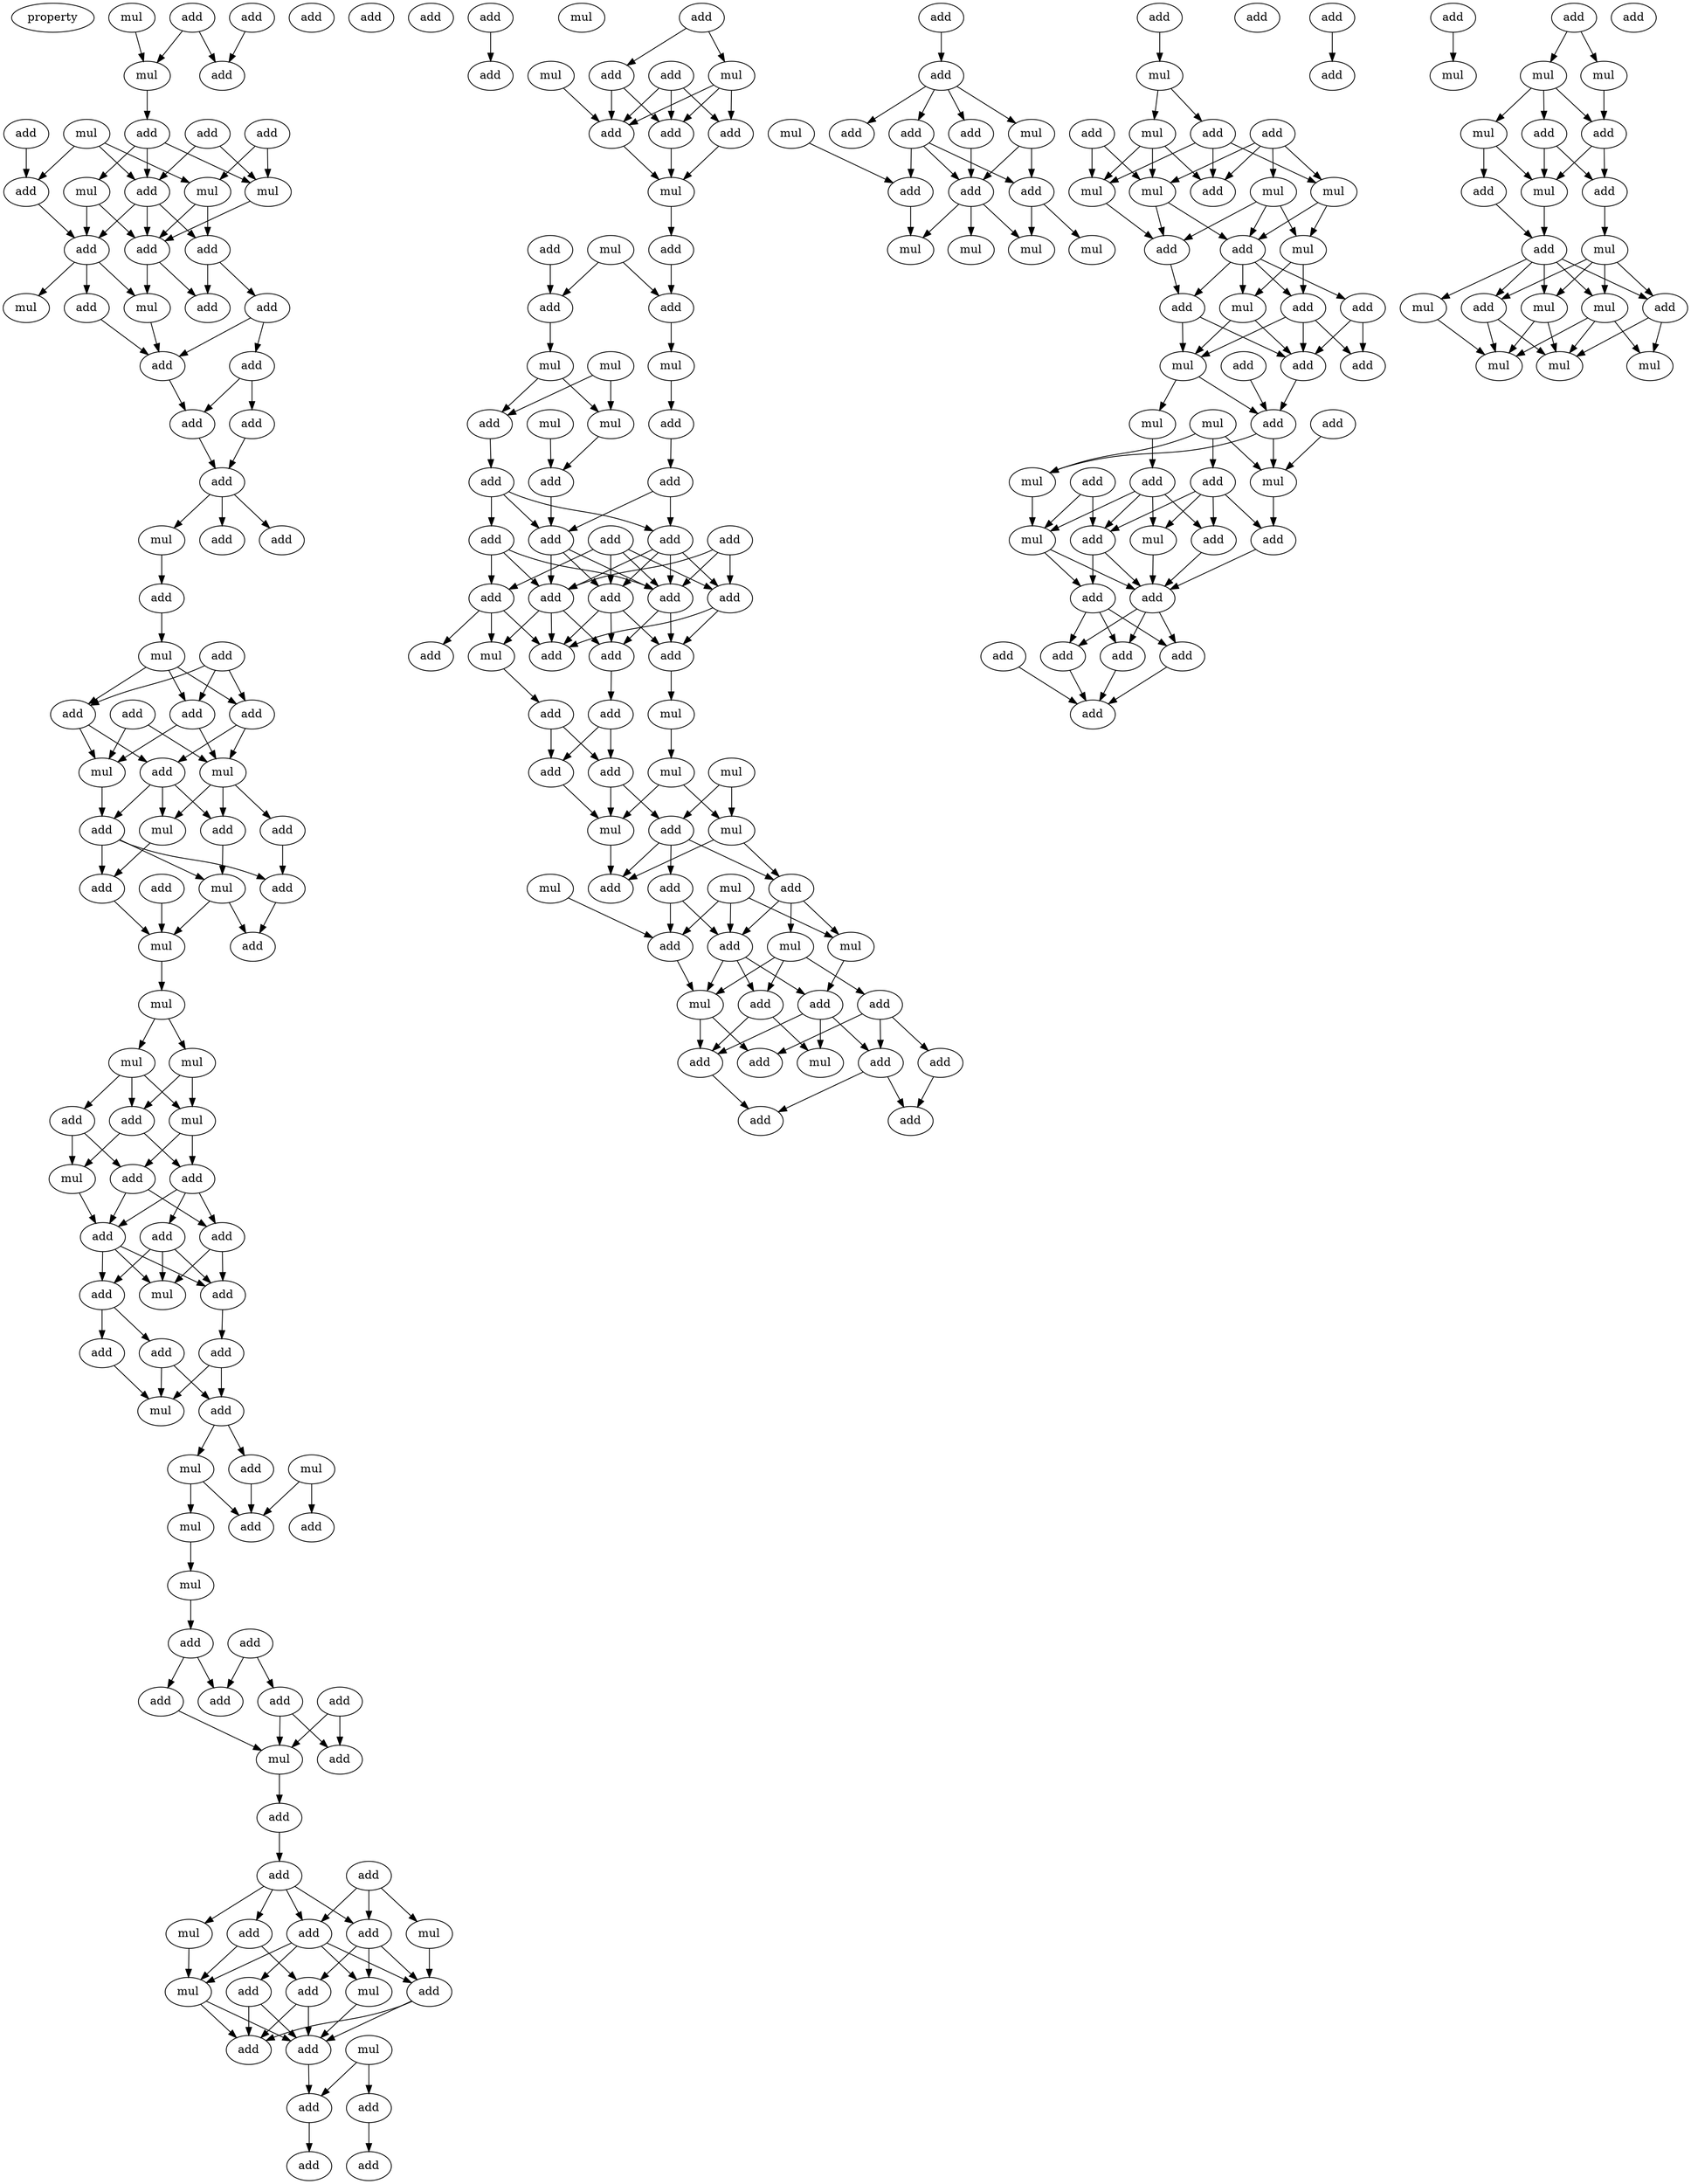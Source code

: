 digraph {
    node [fontcolor=black]
    property [mul=2,lf=1.3]
    0 [ label = add ];
    1 [ label = add ];
    2 [ label = add ];
    3 [ label = mul ];
    4 [ label = mul ];
    5 [ label = add ];
    6 [ label = add ];
    7 [ label = mul ];
    8 [ label = add ];
    9 [ label = add ];
    10 [ label = add ];
    11 [ label = mul ];
    12 [ label = add ];
    13 [ label = mul ];
    14 [ label = mul ];
    15 [ label = add ];
    16 [ label = add ];
    17 [ label = add ];
    18 [ label = add ];
    19 [ label = add ];
    20 [ label = mul ];
    21 [ label = add ];
    22 [ label = add ];
    23 [ label = mul ];
    24 [ label = add ];
    25 [ label = add ];
    26 [ label = add ];
    27 [ label = add ];
    28 [ label = add ];
    29 [ label = mul ];
    30 [ label = add ];
    31 [ label = add ];
    32 [ label = add ];
    33 [ label = add ];
    34 [ label = add ];
    35 [ label = mul ];
    36 [ label = add ];
    37 [ label = add ];
    38 [ label = add ];
    39 [ label = add ];
    40 [ label = add ];
    41 [ label = add ];
    42 [ label = mul ];
    43 [ label = mul ];
    44 [ label = add ];
    45 [ label = add ];
    46 [ label = mul ];
    47 [ label = add ];
    48 [ label = add ];
    49 [ label = add ];
    50 [ label = add ];
    51 [ label = mul ];
    52 [ label = add ];
    53 [ label = mul ];
    54 [ label = mul ];
    55 [ label = mul ];
    56 [ label = mul ];
    57 [ label = add ];
    58 [ label = add ];
    59 [ label = mul ];
    60 [ label = add ];
    61 [ label = add ];
    62 [ label = mul ];
    63 [ label = add ];
    64 [ label = add ];
    65 [ label = add ];
    66 [ label = mul ];
    67 [ label = add ];
    68 [ label = add ];
    69 [ label = add ];
    70 [ label = add ];
    71 [ label = add ];
    72 [ label = add ];
    73 [ label = mul ];
    74 [ label = add ];
    75 [ label = mul ];
    76 [ label = mul ];
    77 [ label = add ];
    78 [ label = mul ];
    79 [ label = add ];
    80 [ label = mul ];
    81 [ label = add ];
    82 [ label = add ];
    83 [ label = add ];
    84 [ label = add ];
    85 [ label = add ];
    86 [ label = add ];
    87 [ label = add ];
    88 [ label = add ];
    89 [ label = mul ];
    90 [ label = add ];
    91 [ label = add ];
    92 [ label = add ];
    93 [ label = add ];
    94 [ label = mul ];
    95 [ label = mul ];
    96 [ label = add ];
    97 [ label = add ];
    98 [ label = add ];
    99 [ label = mul ];
    100 [ label = add ];
    101 [ label = add ];
    102 [ label = add ];
    103 [ label = mul ];
    104 [ label = mul ];
    105 [ label = add ];
    106 [ label = add ];
    107 [ label = add ];
    108 [ label = add ];
    109 [ label = mul ];
    110 [ label = add ];
    111 [ label = add ];
    112 [ label = add ];
    113 [ label = mul ];
    114 [ label = add ];
    115 [ label = mul ];
    116 [ label = add ];
    117 [ label = add ];
    118 [ label = add ];
    119 [ label = add ];
    120 [ label = mul ];
    121 [ label = mul ];
    122 [ label = add ];
    123 [ label = add ];
    124 [ label = add ];
    125 [ label = add ];
    126 [ label = mul ];
    127 [ label = mul ];
    128 [ label = mul ];
    129 [ label = add ];
    130 [ label = mul ];
    131 [ label = mul ];
    132 [ label = add ];
    133 [ label = add ];
    134 [ label = add ];
    135 [ label = add ];
    136 [ label = add ];
    137 [ label = add ];
    138 [ label = add ];
    139 [ label = add ];
    140 [ label = add ];
    141 [ label = add ];
    142 [ label = add ];
    143 [ label = add ];
    144 [ label = add ];
    145 [ label = add ];
    146 [ label = add ];
    147 [ label = add ];
    148 [ label = add ];
    149 [ label = add ];
    150 [ label = mul ];
    151 [ label = mul ];
    152 [ label = add ];
    153 [ label = add ];
    154 [ label = add ];
    155 [ label = mul ];
    156 [ label = add ];
    157 [ label = mul ];
    158 [ label = mul ];
    159 [ label = mul ];
    160 [ label = add ];
    161 [ label = mul ];
    162 [ label = add ];
    163 [ label = add ];
    164 [ label = add ];
    165 [ label = mul ];
    166 [ label = mul ];
    167 [ label = mul ];
    168 [ label = add ];
    169 [ label = add ];
    170 [ label = mul ];
    171 [ label = add ];
    172 [ label = add ];
    173 [ label = add ];
    174 [ label = add ];
    175 [ label = add ];
    176 [ label = add ];
    177 [ label = mul ];
    178 [ label = add ];
    179 [ label = add ];
    180 [ label = add ];
    181 [ label = add ];
    182 [ label = add ];
    183 [ label = add ];
    184 [ label = add ];
    185 [ label = mul ];
    186 [ label = add ];
    187 [ label = mul ];
    188 [ label = add ];
    189 [ label = add ];
    190 [ label = add ];
    191 [ label = mul ];
    192 [ label = mul ];
    193 [ label = mul ];
    194 [ label = mul ];
    195 [ label = add ];
    196 [ label = mul ];
    197 [ label = add ];
    198 [ label = add ];
    199 [ label = mul ];
    200 [ label = add ];
    201 [ label = mul ];
    202 [ label = mul ];
    203 [ label = mul ];
    204 [ label = add ];
    205 [ label = mul ];
    206 [ label = add ];
    207 [ label = mul ];
    208 [ label = add ];
    209 [ label = add ];
    210 [ label = mul ];
    211 [ label = add ];
    212 [ label = add ];
    213 [ label = add ];
    214 [ label = add ];
    215 [ label = add ];
    216 [ label = mul ];
    217 [ label = mul ];
    218 [ label = add ];
    219 [ label = mul ];
    220 [ label = add ];
    221 [ label = add ];
    222 [ label = add ];
    223 [ label = mul ];
    224 [ label = mul ];
    225 [ label = add ];
    226 [ label = add ];
    227 [ label = mul ];
    228 [ label = mul ];
    229 [ label = add ];
    230 [ label = add ];
    231 [ label = add ];
    232 [ label = add ];
    233 [ label = add ];
    234 [ label = add ];
    235 [ label = add ];
    236 [ label = add ];
    237 [ label = add ];
    238 [ label = add ];
    239 [ label = add ];
    240 [ label = add ];
    241 [ label = add ];
    242 [ label = mul ];
    243 [ label = add ];
    244 [ label = mul ];
    245 [ label = mul ];
    246 [ label = add ];
    247 [ label = add ];
    248 [ label = mul ];
    249 [ label = add ];
    250 [ label = add ];
    251 [ label = mul ];
    252 [ label = add ];
    253 [ label = add ];
    254 [ label = mul ];
    255 [ label = add ];
    256 [ label = add ];
    257 [ label = mul ];
    258 [ label = mul ];
    259 [ label = mul ];
    260 [ label = mul ];
    261 [ label = mul ];
    262 [ label = mul ];
    0 -> 4 [ name = 0 ];
    0 -> 5 [ name = 1 ];
    1 -> 5 [ name = 2 ];
    3 -> 4 [ name = 3 ];
    4 -> 9 [ name = 4 ];
    6 -> 12 [ name = 5 ];
    6 -> 14 [ name = 6 ];
    7 -> 12 [ name = 7 ];
    7 -> 13 [ name = 8 ];
    7 -> 15 [ name = 9 ];
    8 -> 15 [ name = 10 ];
    9 -> 11 [ name = 11 ];
    9 -> 12 [ name = 12 ];
    9 -> 14 [ name = 13 ];
    10 -> 13 [ name = 14 ];
    10 -> 14 [ name = 15 ];
    11 -> 17 [ name = 16 ];
    11 -> 18 [ name = 17 ];
    12 -> 16 [ name = 18 ];
    12 -> 17 [ name = 19 ];
    12 -> 18 [ name = 20 ];
    13 -> 16 [ name = 21 ];
    13 -> 18 [ name = 22 ];
    14 -> 18 [ name = 23 ];
    15 -> 17 [ name = 24 ];
    16 -> 19 [ name = 25 ];
    16 -> 21 [ name = 26 ];
    17 -> 20 [ name = 27 ];
    17 -> 22 [ name = 28 ];
    17 -> 23 [ name = 29 ];
    18 -> 19 [ name = 30 ];
    18 -> 20 [ name = 31 ];
    20 -> 24 [ name = 32 ];
    21 -> 24 [ name = 33 ];
    21 -> 25 [ name = 34 ];
    22 -> 24 [ name = 35 ];
    24 -> 27 [ name = 36 ];
    25 -> 26 [ name = 37 ];
    25 -> 27 [ name = 38 ];
    26 -> 28 [ name = 39 ];
    27 -> 28 [ name = 40 ];
    28 -> 29 [ name = 41 ];
    28 -> 31 [ name = 42 ];
    28 -> 33 [ name = 43 ];
    29 -> 34 [ name = 44 ];
    34 -> 35 [ name = 45 ];
    35 -> 37 [ name = 46 ];
    35 -> 38 [ name = 47 ];
    35 -> 39 [ name = 48 ];
    36 -> 37 [ name = 49 ];
    36 -> 38 [ name = 50 ];
    36 -> 39 [ name = 51 ];
    37 -> 41 [ name = 52 ];
    37 -> 42 [ name = 53 ];
    38 -> 41 [ name = 54 ];
    38 -> 43 [ name = 55 ];
    39 -> 42 [ name = 56 ];
    39 -> 43 [ name = 57 ];
    40 -> 42 [ name = 58 ];
    40 -> 43 [ name = 59 ];
    41 -> 44 [ name = 60 ];
    41 -> 45 [ name = 61 ];
    41 -> 46 [ name = 62 ];
    42 -> 45 [ name = 63 ];
    43 -> 44 [ name = 64 ];
    43 -> 46 [ name = 65 ];
    43 -> 47 [ name = 66 ];
    44 -> 51 [ name = 67 ];
    45 -> 48 [ name = 68 ];
    45 -> 50 [ name = 69 ];
    45 -> 51 [ name = 70 ];
    46 -> 48 [ name = 71 ];
    47 -> 50 [ name = 72 ];
    48 -> 53 [ name = 73 ];
    49 -> 53 [ name = 74 ];
    50 -> 52 [ name = 75 ];
    51 -> 52 [ name = 76 ];
    51 -> 53 [ name = 77 ];
    53 -> 54 [ name = 78 ];
    54 -> 55 [ name = 79 ];
    54 -> 56 [ name = 80 ];
    55 -> 57 [ name = 81 ];
    55 -> 59 [ name = 82 ];
    56 -> 57 [ name = 83 ];
    56 -> 58 [ name = 84 ];
    56 -> 59 [ name = 85 ];
    57 -> 61 [ name = 86 ];
    57 -> 62 [ name = 87 ];
    58 -> 60 [ name = 88 ];
    58 -> 62 [ name = 89 ];
    59 -> 60 [ name = 90 ];
    59 -> 61 [ name = 91 ];
    60 -> 63 [ name = 92 ];
    60 -> 65 [ name = 93 ];
    61 -> 63 [ name = 94 ];
    61 -> 64 [ name = 95 ];
    61 -> 65 [ name = 96 ];
    62 -> 65 [ name = 97 ];
    63 -> 66 [ name = 98 ];
    63 -> 68 [ name = 99 ];
    64 -> 66 [ name = 100 ];
    64 -> 67 [ name = 101 ];
    64 -> 68 [ name = 102 ];
    65 -> 66 [ name = 103 ];
    65 -> 67 [ name = 104 ];
    65 -> 68 [ name = 105 ];
    67 -> 69 [ name = 106 ];
    67 -> 71 [ name = 107 ];
    68 -> 70 [ name = 108 ];
    69 -> 73 [ name = 109 ];
    70 -> 72 [ name = 110 ];
    70 -> 73 [ name = 111 ];
    71 -> 72 [ name = 112 ];
    71 -> 73 [ name = 113 ];
    72 -> 74 [ name = 114 ];
    72 -> 76 [ name = 115 ];
    74 -> 79 [ name = 116 ];
    75 -> 77 [ name = 117 ];
    75 -> 79 [ name = 118 ];
    76 -> 78 [ name = 119 ];
    76 -> 79 [ name = 120 ];
    78 -> 80 [ name = 121 ];
    80 -> 81 [ name = 122 ];
    81 -> 84 [ name = 123 ];
    81 -> 86 [ name = 124 ];
    82 -> 84 [ name = 125 ];
    82 -> 85 [ name = 126 ];
    83 -> 87 [ name = 127 ];
    85 -> 89 [ name = 128 ];
    85 -> 90 [ name = 129 ];
    86 -> 89 [ name = 130 ];
    88 -> 89 [ name = 131 ];
    88 -> 90 [ name = 132 ];
    89 -> 91 [ name = 133 ];
    91 -> 93 [ name = 134 ];
    92 -> 94 [ name = 135 ];
    92 -> 97 [ name = 136 ];
    92 -> 98 [ name = 137 ];
    93 -> 95 [ name = 138 ];
    93 -> 96 [ name = 139 ];
    93 -> 97 [ name = 140 ];
    93 -> 98 [ name = 141 ];
    94 -> 102 [ name = 142 ];
    95 -> 99 [ name = 143 ];
    96 -> 99 [ name = 144 ];
    96 -> 101 [ name = 145 ];
    97 -> 99 [ name = 146 ];
    97 -> 100 [ name = 147 ];
    97 -> 102 [ name = 148 ];
    97 -> 103 [ name = 149 ];
    98 -> 101 [ name = 150 ];
    98 -> 102 [ name = 151 ];
    98 -> 103 [ name = 152 ];
    99 -> 105 [ name = 153 ];
    99 -> 106 [ name = 154 ];
    100 -> 105 [ name = 155 ];
    100 -> 106 [ name = 156 ];
    101 -> 105 [ name = 157 ];
    101 -> 106 [ name = 158 ];
    102 -> 105 [ name = 159 ];
    102 -> 106 [ name = 160 ];
    103 -> 105 [ name = 161 ];
    104 -> 107 [ name = 162 ];
    104 -> 108 [ name = 163 ];
    105 -> 108 [ name = 164 ];
    107 -> 110 [ name = 165 ];
    108 -> 111 [ name = 166 ];
    112 -> 114 [ name = 167 ];
    112 -> 115 [ name = 168 ];
    113 -> 117 [ name = 169 ];
    114 -> 117 [ name = 170 ];
    114 -> 119 [ name = 171 ];
    115 -> 117 [ name = 172 ];
    115 -> 118 [ name = 173 ];
    115 -> 119 [ name = 174 ];
    116 -> 117 [ name = 175 ];
    116 -> 118 [ name = 176 ];
    116 -> 119 [ name = 177 ];
    117 -> 120 [ name = 178 ];
    118 -> 120 [ name = 179 ];
    119 -> 120 [ name = 180 ];
    120 -> 122 [ name = 181 ];
    121 -> 124 [ name = 182 ];
    121 -> 125 [ name = 183 ];
    122 -> 124 [ name = 184 ];
    123 -> 125 [ name = 185 ];
    124 -> 126 [ name = 186 ];
    125 -> 127 [ name = 187 ];
    126 -> 129 [ name = 188 ];
    127 -> 130 [ name = 189 ];
    127 -> 132 [ name = 190 ];
    128 -> 130 [ name = 191 ];
    128 -> 132 [ name = 192 ];
    129 -> 133 [ name = 193 ];
    130 -> 134 [ name = 194 ];
    131 -> 134 [ name = 195 ];
    132 -> 135 [ name = 196 ];
    133 -> 136 [ name = 197 ];
    133 -> 137 [ name = 198 ];
    134 -> 136 [ name = 199 ];
    135 -> 136 [ name = 200 ];
    135 -> 137 [ name = 201 ];
    135 -> 139 [ name = 202 ];
    136 -> 143 [ name = 203 ];
    136 -> 144 [ name = 204 ];
    136 -> 145 [ name = 205 ];
    137 -> 142 [ name = 206 ];
    137 -> 143 [ name = 207 ];
    137 -> 144 [ name = 208 ];
    137 -> 145 [ name = 209 ];
    138 -> 142 [ name = 210 ];
    138 -> 143 [ name = 211 ];
    138 -> 145 [ name = 212 ];
    139 -> 141 [ name = 213 ];
    139 -> 143 [ name = 214 ];
    139 -> 145 [ name = 215 ];
    140 -> 141 [ name = 216 ];
    140 -> 142 [ name = 217 ];
    140 -> 143 [ name = 218 ];
    140 -> 144 [ name = 219 ];
    141 -> 147 [ name = 220 ];
    141 -> 148 [ name = 221 ];
    141 -> 150 [ name = 222 ];
    142 -> 147 [ name = 223 ];
    142 -> 149 [ name = 224 ];
    143 -> 146 [ name = 225 ];
    143 -> 149 [ name = 226 ];
    144 -> 146 [ name = 227 ];
    144 -> 147 [ name = 228 ];
    144 -> 149 [ name = 229 ];
    145 -> 146 [ name = 230 ];
    145 -> 147 [ name = 231 ];
    145 -> 150 [ name = 232 ];
    146 -> 152 [ name = 233 ];
    149 -> 151 [ name = 234 ];
    150 -> 153 [ name = 235 ];
    151 -> 155 [ name = 236 ];
    152 -> 154 [ name = 237 ];
    152 -> 156 [ name = 238 ];
    153 -> 154 [ name = 239 ];
    153 -> 156 [ name = 240 ];
    154 -> 159 [ name = 241 ];
    155 -> 158 [ name = 242 ];
    155 -> 159 [ name = 243 ];
    156 -> 159 [ name = 244 ];
    156 -> 160 [ name = 245 ];
    157 -> 158 [ name = 246 ];
    157 -> 160 [ name = 247 ];
    158 -> 163 [ name = 248 ];
    158 -> 164 [ name = 249 ];
    159 -> 163 [ name = 250 ];
    160 -> 162 [ name = 251 ];
    160 -> 163 [ name = 252 ];
    160 -> 164 [ name = 253 ];
    161 -> 167 [ name = 254 ];
    161 -> 168 [ name = 255 ];
    161 -> 169 [ name = 256 ];
    162 -> 168 [ name = 257 ];
    162 -> 169 [ name = 258 ];
    164 -> 166 [ name = 259 ];
    164 -> 167 [ name = 260 ];
    164 -> 169 [ name = 261 ];
    165 -> 168 [ name = 262 ];
    166 -> 170 [ name = 263 ];
    166 -> 172 [ name = 264 ];
    166 -> 173 [ name = 265 ];
    167 -> 171 [ name = 266 ];
    168 -> 170 [ name = 267 ];
    169 -> 170 [ name = 268 ];
    169 -> 171 [ name = 269 ];
    169 -> 173 [ name = 270 ];
    170 -> 174 [ name = 271 ];
    170 -> 178 [ name = 272 ];
    171 -> 174 [ name = 273 ];
    171 -> 176 [ name = 274 ];
    171 -> 177 [ name = 275 ];
    172 -> 175 [ name = 276 ];
    172 -> 176 [ name = 277 ];
    172 -> 178 [ name = 278 ];
    173 -> 174 [ name = 279 ];
    173 -> 177 [ name = 280 ];
    174 -> 179 [ name = 281 ];
    175 -> 181 [ name = 282 ];
    176 -> 179 [ name = 283 ];
    176 -> 181 [ name = 284 ];
    180 -> 182 [ name = 285 ];
    182 -> 183 [ name = 286 ];
    182 -> 184 [ name = 287 ];
    182 -> 186 [ name = 288 ];
    182 -> 187 [ name = 289 ];
    183 -> 188 [ name = 290 ];
    183 -> 189 [ name = 291 ];
    183 -> 190 [ name = 292 ];
    185 -> 188 [ name = 293 ];
    186 -> 189 [ name = 294 ];
    187 -> 189 [ name = 295 ];
    187 -> 190 [ name = 296 ];
    188 -> 194 [ name = 297 ];
    189 -> 191 [ name = 298 ];
    189 -> 192 [ name = 299 ];
    189 -> 194 [ name = 300 ];
    190 -> 191 [ name = 301 ];
    190 -> 193 [ name = 302 ];
    195 -> 196 [ name = 303 ];
    196 -> 198 [ name = 304 ];
    196 -> 199 [ name = 305 ];
    197 -> 201 [ name = 306 ];
    197 -> 202 [ name = 307 ];
    197 -> 203 [ name = 308 ];
    197 -> 204 [ name = 309 ];
    198 -> 203 [ name = 310 ];
    198 -> 204 [ name = 311 ];
    198 -> 205 [ name = 312 ];
    199 -> 202 [ name = 313 ];
    199 -> 204 [ name = 314 ];
    199 -> 205 [ name = 315 ];
    200 -> 202 [ name = 316 ];
    200 -> 205 [ name = 317 ];
    201 -> 206 [ name = 318 ];
    201 -> 207 [ name = 319 ];
    201 -> 208 [ name = 320 ];
    202 -> 206 [ name = 321 ];
    202 -> 208 [ name = 322 ];
    203 -> 207 [ name = 323 ];
    203 -> 208 [ name = 324 ];
    205 -> 206 [ name = 325 ];
    206 -> 209 [ name = 326 ];
    207 -> 210 [ name = 327 ];
    207 -> 212 [ name = 328 ];
    208 -> 209 [ name = 329 ];
    208 -> 210 [ name = 330 ];
    208 -> 211 [ name = 331 ];
    208 -> 212 [ name = 332 ];
    209 -> 213 [ name = 333 ];
    209 -> 216 [ name = 334 ];
    210 -> 213 [ name = 335 ];
    210 -> 216 [ name = 336 ];
    211 -> 213 [ name = 337 ];
    211 -> 214 [ name = 338 ];
    212 -> 213 [ name = 339 ];
    212 -> 214 [ name = 340 ];
    212 -> 216 [ name = 341 ];
    213 -> 220 [ name = 342 ];
    215 -> 220 [ name = 343 ];
    216 -> 219 [ name = 344 ];
    216 -> 220 [ name = 345 ];
    217 -> 221 [ name = 346 ];
    217 -> 223 [ name = 347 ];
    217 -> 224 [ name = 348 ];
    218 -> 223 [ name = 349 ];
    219 -> 222 [ name = 350 ];
    220 -> 223 [ name = 351 ];
    220 -> 224 [ name = 352 ];
    221 -> 226 [ name = 353 ];
    221 -> 227 [ name = 354 ];
    221 -> 229 [ name = 355 ];
    221 -> 230 [ name = 356 ];
    222 -> 226 [ name = 357 ];
    222 -> 227 [ name = 358 ];
    222 -> 228 [ name = 359 ];
    222 -> 229 [ name = 360 ];
    223 -> 230 [ name = 361 ];
    224 -> 228 [ name = 362 ];
    225 -> 226 [ name = 363 ];
    225 -> 228 [ name = 364 ];
    226 -> 231 [ name = 365 ];
    226 -> 232 [ name = 366 ];
    227 -> 232 [ name = 367 ];
    228 -> 231 [ name = 368 ];
    228 -> 232 [ name = 369 ];
    229 -> 232 [ name = 370 ];
    230 -> 232 [ name = 371 ];
    231 -> 234 [ name = 372 ];
    231 -> 235 [ name = 373 ];
    231 -> 236 [ name = 374 ];
    232 -> 234 [ name = 375 ];
    232 -> 235 [ name = 376 ];
    232 -> 236 [ name = 377 ];
    233 -> 237 [ name = 378 ];
    234 -> 237 [ name = 379 ];
    235 -> 237 [ name = 380 ];
    236 -> 237 [ name = 381 ];
    239 -> 240 [ name = 382 ];
    241 -> 242 [ name = 383 ];
    243 -> 244 [ name = 384 ];
    243 -> 245 [ name = 385 ];
    244 -> 246 [ name = 386 ];
    244 -> 247 [ name = 387 ];
    244 -> 248 [ name = 388 ];
    245 -> 246 [ name = 389 ];
    246 -> 251 [ name = 390 ];
    246 -> 252 [ name = 391 ];
    247 -> 251 [ name = 392 ];
    247 -> 252 [ name = 393 ];
    248 -> 250 [ name = 394 ];
    248 -> 251 [ name = 395 ];
    250 -> 253 [ name = 396 ];
    251 -> 253 [ name = 397 ];
    252 -> 254 [ name = 398 ];
    253 -> 255 [ name = 399 ];
    253 -> 256 [ name = 400 ];
    253 -> 257 [ name = 401 ];
    253 -> 258 [ name = 402 ];
    253 -> 259 [ name = 403 ];
    254 -> 255 [ name = 404 ];
    254 -> 256 [ name = 405 ];
    254 -> 257 [ name = 406 ];
    254 -> 259 [ name = 407 ];
    255 -> 260 [ name = 408 ];
    255 -> 262 [ name = 409 ];
    256 -> 261 [ name = 410 ];
    256 -> 262 [ name = 411 ];
    257 -> 260 [ name = 412 ];
    257 -> 262 [ name = 413 ];
    258 -> 260 [ name = 414 ];
    259 -> 260 [ name = 415 ];
    259 -> 261 [ name = 416 ];
    259 -> 262 [ name = 417 ];
}
